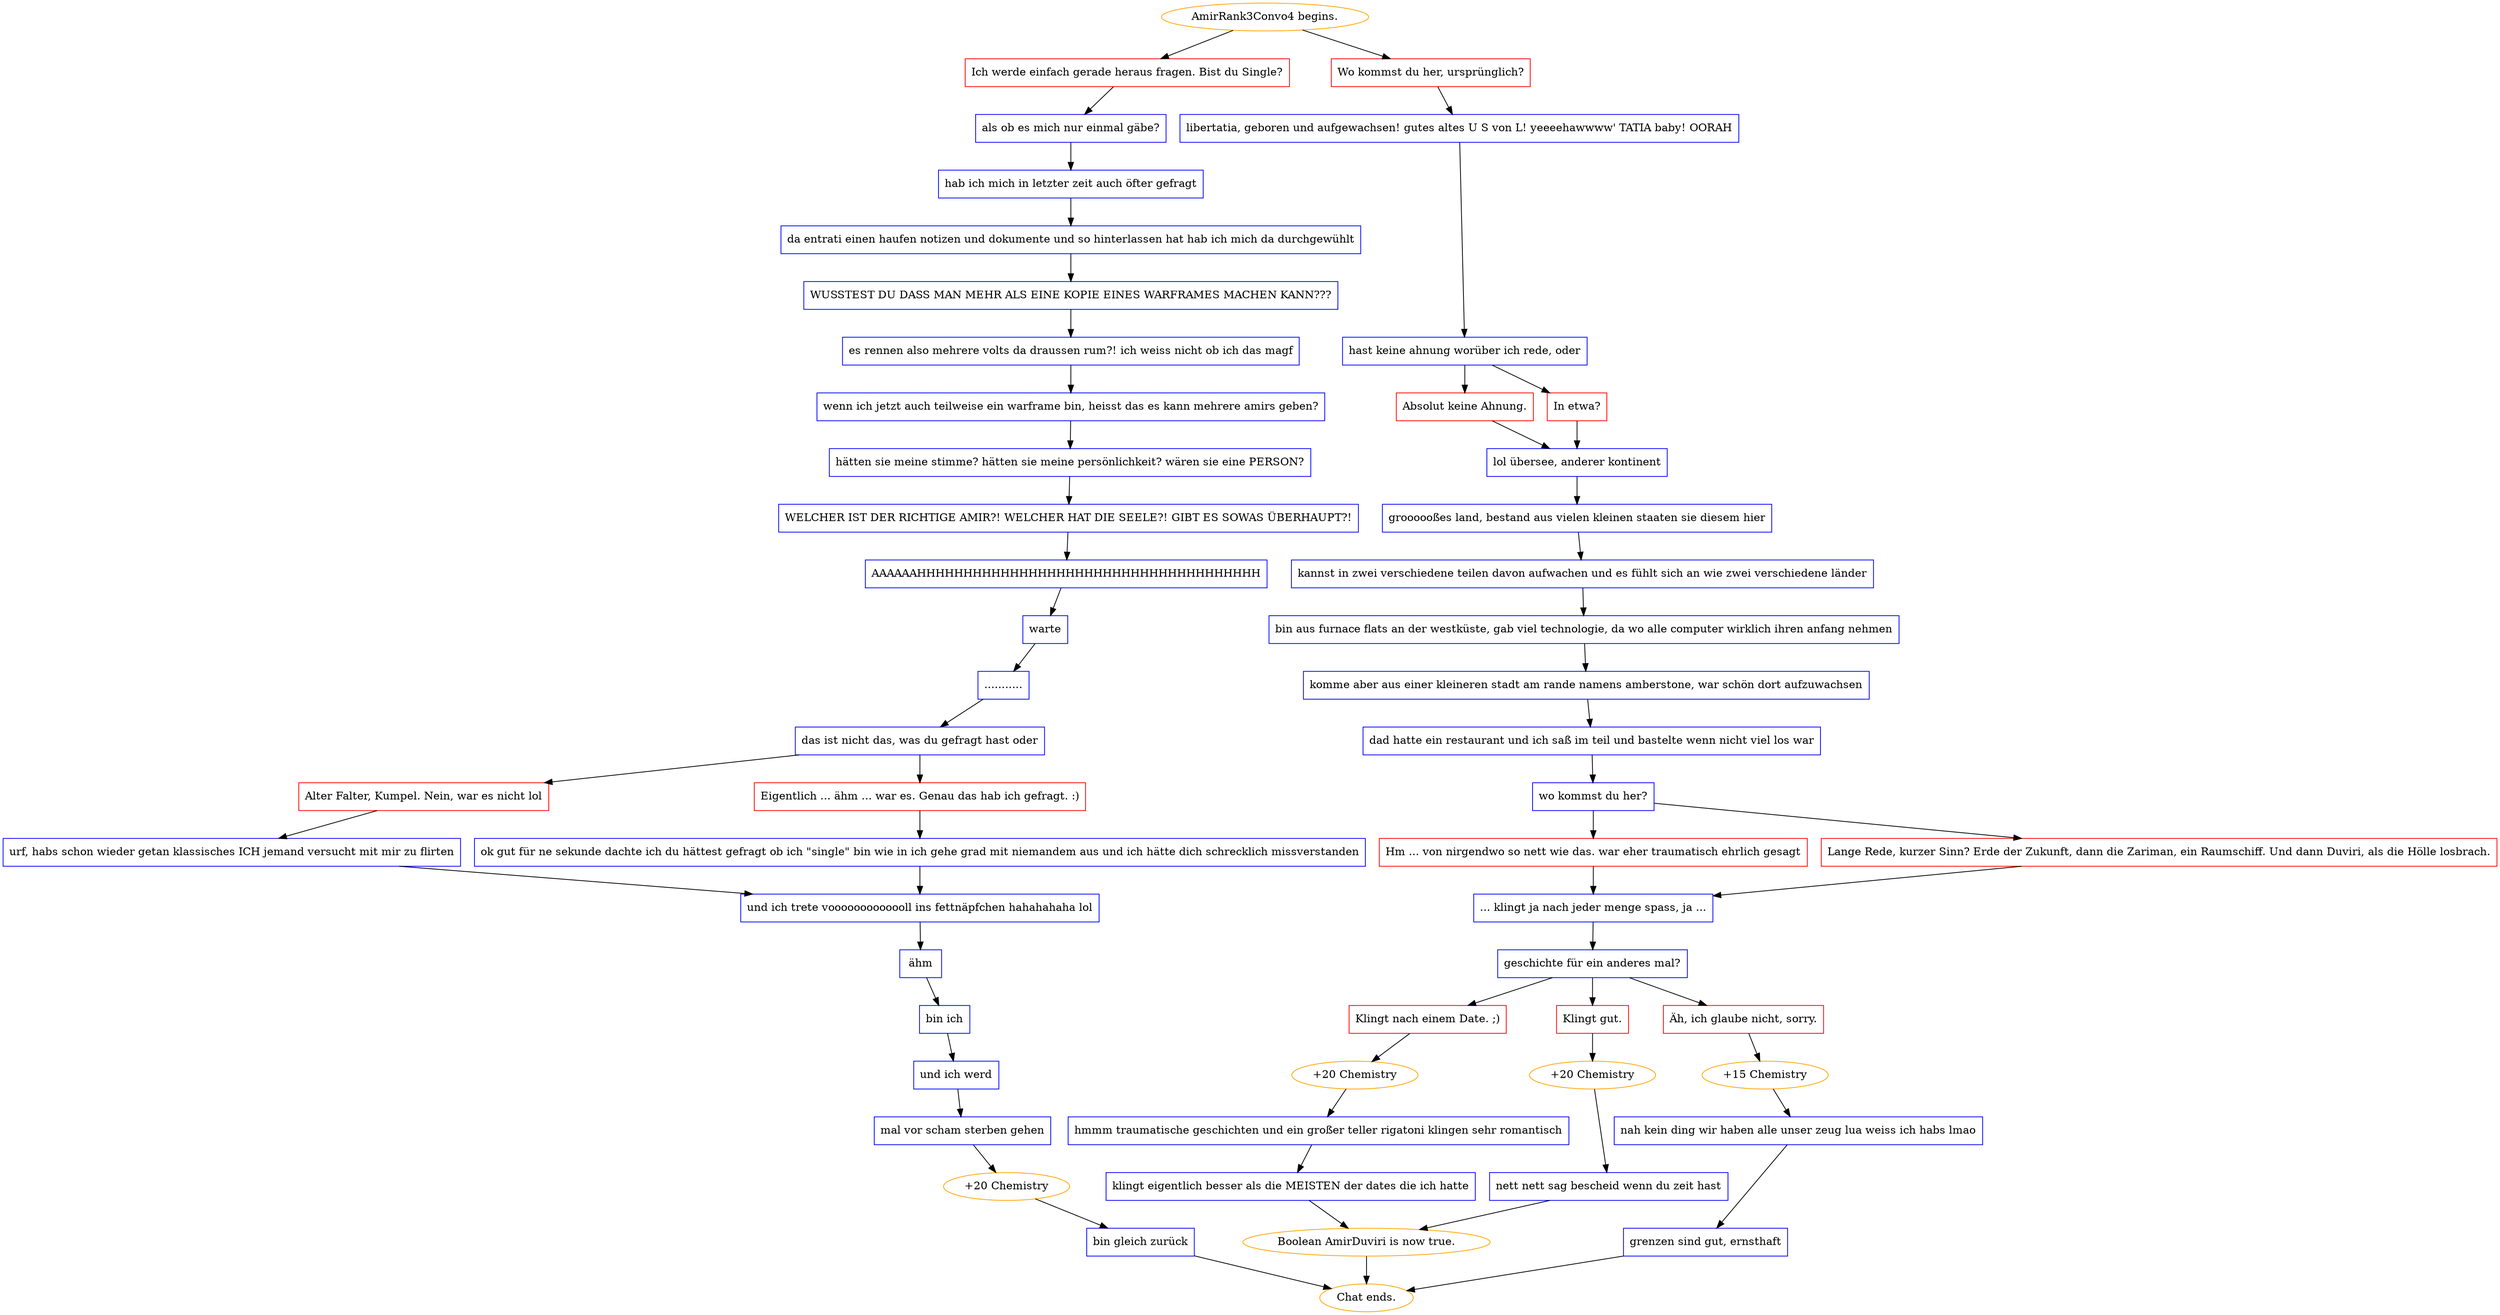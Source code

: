 digraph {
	"AmirRank3Convo4 begins." [color=orange];
		"AmirRank3Convo4 begins." -> j1570127196;
		"AmirRank3Convo4 begins." -> j1632177628;
	j1570127196 [label="Ich werde einfach gerade heraus fragen. Bist du Single?",shape=box,color=red];
		j1570127196 -> j2127935023;
	j1632177628 [label="Wo kommst du her, ursprünglich?",shape=box,color=red];
		j1632177628 -> j562419006;
	j2127935023 [label="als ob es mich nur einmal gäbe?",shape=box,color=blue];
		j2127935023 -> j560862035;
	j562419006 [label="libertatia, geboren und aufgewachsen! gutes altes U S von L! yeeeehawwww' TATIA baby! OORAH",shape=box,color=blue];
		j562419006 -> j1183212092;
	j560862035 [label="hab ich mich in letzter zeit auch öfter gefragt",shape=box,color=blue];
		j560862035 -> j3678430209;
	j1183212092 [label="hast keine ahnung worüber ich rede, oder",shape=box,color=blue];
		j1183212092 -> j671127325;
		j1183212092 -> j4180856228;
	j3678430209 [label="da entrati einen haufen notizen und dokumente und so hinterlassen hat hab ich mich da durchgewühlt",shape=box,color=blue];
		j3678430209 -> j3800895535;
	j671127325 [label="Absolut keine Ahnung.",shape=box,color=red];
		j671127325 -> j1872484250;
	j4180856228 [label="In etwa?",shape=box,color=red];
		j4180856228 -> j1872484250;
	j3800895535 [label="WUSSTEST DU DASS MAN MEHR ALS EINE KOPIE EINES WARFRAMES MACHEN KANN???",shape=box,color=blue];
		j3800895535 -> j1594698774;
	j1872484250 [label="lol übersee, anderer kontinent",shape=box,color=blue];
		j1872484250 -> j1127143529;
	j1594698774 [label="es rennen also mehrere volts da draussen rum?! ich weiss nicht ob ich das magf",shape=box,color=blue];
		j1594698774 -> j2041356722;
	j1127143529 [label="groooooßes land, bestand aus vielen kleinen staaten sie diesem hier",shape=box,color=blue];
		j1127143529 -> j386389684;
	j2041356722 [label="wenn ich jetzt auch teilweise ein warframe bin, heisst das es kann mehrere amirs geben?",shape=box,color=blue];
		j2041356722 -> j2108149281;
	j386389684 [label="kannst in zwei verschiedene teilen davon aufwachen und es fühlt sich an wie zwei verschiedene länder",shape=box,color=blue];
		j386389684 -> j1627550595;
	j2108149281 [label="hätten sie meine stimme? hätten sie meine persönlichkeit? wären sie eine PERSON?",shape=box,color=blue];
		j2108149281 -> j1455828939;
	j1627550595 [label="bin aus furnace flats an der westküste, gab viel technologie, da wo alle computer wirklich ihren anfang nehmen",shape=box,color=blue];
		j1627550595 -> j629388368;
	j1455828939 [label="WELCHER IST DER RICHTIGE AMIR?! WELCHER HAT DIE SEELE?! GIBT ES SOWAS ÜBERHAUPT?!",shape=box,color=blue];
		j1455828939 -> j2966635669;
	j629388368 [label="komme aber aus einer kleineren stadt am rande namens amberstone, war schön dort aufzuwachsen",shape=box,color=blue];
		j629388368 -> j206116689;
	j2966635669 [label="AAAAAAHHHHHHHHHHHHHHHHHHHHHHHHHHHHHHHHHHHHH",shape=box,color=blue];
		j2966635669 -> j3391793389;
	j206116689 [label="dad hatte ein restaurant und ich saß im teil und bastelte wenn nicht viel los war",shape=box,color=blue];
		j206116689 -> j1265379450;
	j3391793389 [label="warte",shape=box,color=blue];
		j3391793389 -> j2056726919;
	j1265379450 [label="wo kommst du her?",shape=box,color=blue];
		j1265379450 -> j3159063442;
		j1265379450 -> j3201128967;
	j2056726919 [label="...........",shape=box,color=blue];
		j2056726919 -> j3567570552;
	j3159063442 [label="Hm ... von nirgendwo so nett wie das. war eher traumatisch ehrlich gesagt",shape=box,color=red];
		j3159063442 -> j2020647525;
	j3201128967 [label="Lange Rede, kurzer Sinn? Erde der Zukunft, dann die Zariman, ein Raumschiff. Und dann Duviri, als die Hölle losbrach.",shape=box,color=red];
		j3201128967 -> j2020647525;
	j3567570552 [label="das ist nicht das, was du gefragt hast oder",shape=box,color=blue];
		j3567570552 -> j151662516;
		j3567570552 -> j430382406;
	j2020647525 [label="... klingt ja nach jeder menge spass, ja ...",shape=box,color=blue];
		j2020647525 -> j1561145961;
	j151662516 [label="Alter Falter, Kumpel. Nein, war es nicht lol",shape=box,color=red];
		j151662516 -> j1713770651;
	j430382406 [label="Eigentlich ... ähm ... war es. Genau das hab ich gefragt. :)",shape=box,color=red];
		j430382406 -> j3342269721;
	j1561145961 [label="geschichte für ein anderes mal?",shape=box,color=blue];
		j1561145961 -> j3251700178;
		j1561145961 -> j249265944;
		j1561145961 -> j485340040;
	j1713770651 [label="urf, habs schon wieder getan klassisches ICH jemand versucht mit mir zu flirten",shape=box,color=blue];
		j1713770651 -> j3222575333;
	j3342269721 [label="ok gut für ne sekunde dachte ich du hättest gefragt ob ich \"single\" bin wie in ich gehe grad mit niemandem aus und ich hätte dich schrecklich missverstanden",shape=box,color=blue];
		j3342269721 -> j3222575333;
	j3251700178 [label="Klingt nach einem Date. ;)",shape=box,color=red];
		j3251700178 -> j3383888208;
	j249265944 [label="Klingt gut.",shape=box,color=red];
		j249265944 -> j3996487986;
	j485340040 [label="Äh, ich glaube nicht, sorry.",shape=box,color=red];
		j485340040 -> j2159289125;
	j3222575333 [label="und ich trete vooooooooooooll ins fettnäpfchen hahahahaha lol",shape=box,color=blue];
		j3222575333 -> j4175389731;
	j3383888208 [label="+20 Chemistry",color=orange];
		j3383888208 -> j3964659724;
	j3996487986 [label="+20 Chemistry",color=orange];
		j3996487986 -> j1038424102;
	j2159289125 [label="+15 Chemistry",color=orange];
		j2159289125 -> j3598403085;
	j4175389731 [label="ähm",shape=box,color=blue];
		j4175389731 -> j2888021613;
	j3964659724 [label="hmmm traumatische geschichten und ein großer teller rigatoni klingen sehr romantisch",shape=box,color=blue];
		j3964659724 -> j2744402846;
	j1038424102 [label="nett nett sag bescheid wenn du zeit hast",shape=box,color=blue];
		j1038424102 -> j647457247;
	j3598403085 [label="nah kein ding wir haben alle unser zeug lua weiss ich habs lmao",shape=box,color=blue];
		j3598403085 -> j4122508195;
	j2888021613 [label="bin ich",shape=box,color=blue];
		j2888021613 -> j2208943004;
	j2744402846 [label="klingt eigentlich besser als die MEISTEN der dates die ich hatte",shape=box,color=blue];
		j2744402846 -> j647457247;
	j647457247 [label="Boolean AmirDuviri is now true.",color=orange];
		j647457247 -> "Chat ends.";
	j4122508195 [label="grenzen sind gut, ernsthaft",shape=box,color=blue];
		j4122508195 -> "Chat ends.";
	j2208943004 [label="und ich werd",shape=box,color=blue];
		j2208943004 -> j2757585813;
	"Chat ends." [color=orange];
	j2757585813 [label="mal vor scham sterben gehen",shape=box,color=blue];
		j2757585813 -> j3021657644;
	j3021657644 [label="+20 Chemistry",color=orange];
		j3021657644 -> j3287716253;
	j3287716253 [label="bin gleich zurück",shape=box,color=blue];
		j3287716253 -> "Chat ends.";
}